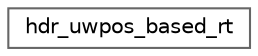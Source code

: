digraph "Graphical Class Hierarchy"
{
 // LATEX_PDF_SIZE
  bgcolor="transparent";
  edge [fontname=Helvetica,fontsize=10,labelfontname=Helvetica,labelfontsize=10];
  node [fontname=Helvetica,fontsize=10,shape=box,height=0.2,width=0.4];
  rankdir="LR";
  Node0 [id="Node000000",label="hdr_uwpos_based_rt",height=0.2,width=0.4,color="grey40", fillcolor="white", style="filled",URL="$structhdr__uwpos__based__rt.html",tooltip="hdr_uwpos_based_rt describes packets used by UWPOSBASEDRT."];
}
